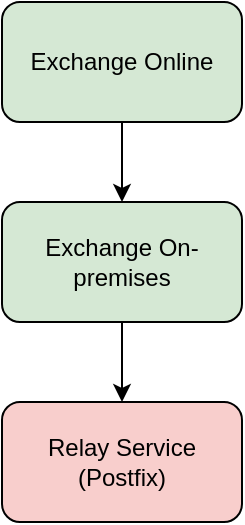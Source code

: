 <mxfile>
  <diagram name="Simplified Email System">
    <mxGraphModel dx="1000" dy="1000" grid="1" gridSize="10" guides="1" tooltips="1" connect="1" arrows="1" fold="1" page="1" pageScale="1" pageWidth="827" pageHeight="1169" math="0" shadow="0">
      <root>
        <mxCell id="0"/>
        <mxCell id="1" parent="0"/>

        <!-- Exchange Online -->
        <mxCell id="2" value="Exchange Online" style="rounded=1;whiteSpace=wrap;html=1;fillColor=#d5e8d4;" vertex="1" parent="1">
          <mxGeometry x="160" y="50" width="120" height="60" as="geometry"/>
        </mxCell>

        <!-- Exchange On-premises -->
        <mxCell id="3" value="Exchange On-premises" style="rounded=1;whiteSpace=wrap;html=1;fillColor=#d5e8d4;" vertex="1" parent="1">
          <mxGeometry x="160" y="150" width="120" height="60" as="geometry"/>
        </mxCell>

        <!-- Relay Service -->
        <mxCell id="4" value="Relay Service (Postfix)" style="rounded=1;whiteSpace=wrap;html=1;fillColor=#f8cecc;" vertex="1" parent="1">
          <mxGeometry x="160" y="250" width="120" height="60" as="geometry"/>
        </mxCell>

        <!-- Connections -->
        <mxCell id="5" style="edgeStyle=orthogonalEdgeStyle;rounded=0;orthogonalLoop=1;jettySize=auto;html=1;exitX=0.5;exitY=1;exitDx=0;exitDy=0;entryX=0.5;entryY=0;entryDx=0;entryDy=0;" edge="1" parent="1" source="2" target="3">
          <mxGeometry relative="1" as="geometry"/>
        </mxCell>

        <mxCell id="6" style="edgeStyle=orthogonalEdgeStyle;rounded=0;orthogonalLoop=1;jettySize=auto;html=1;exitX=0.5;exitY=1;exitDx=0;exitDy=0;entryX=0.5;entryY=0;entryDx=0;entryDy=0;" edge="1" parent="1" source="3" target="4">
          <mxGeometry relative="1" as="geometry"/>
        </mxCell>

      </root>
    </mxGraphModel>
  </diagram>
</mxfile>
